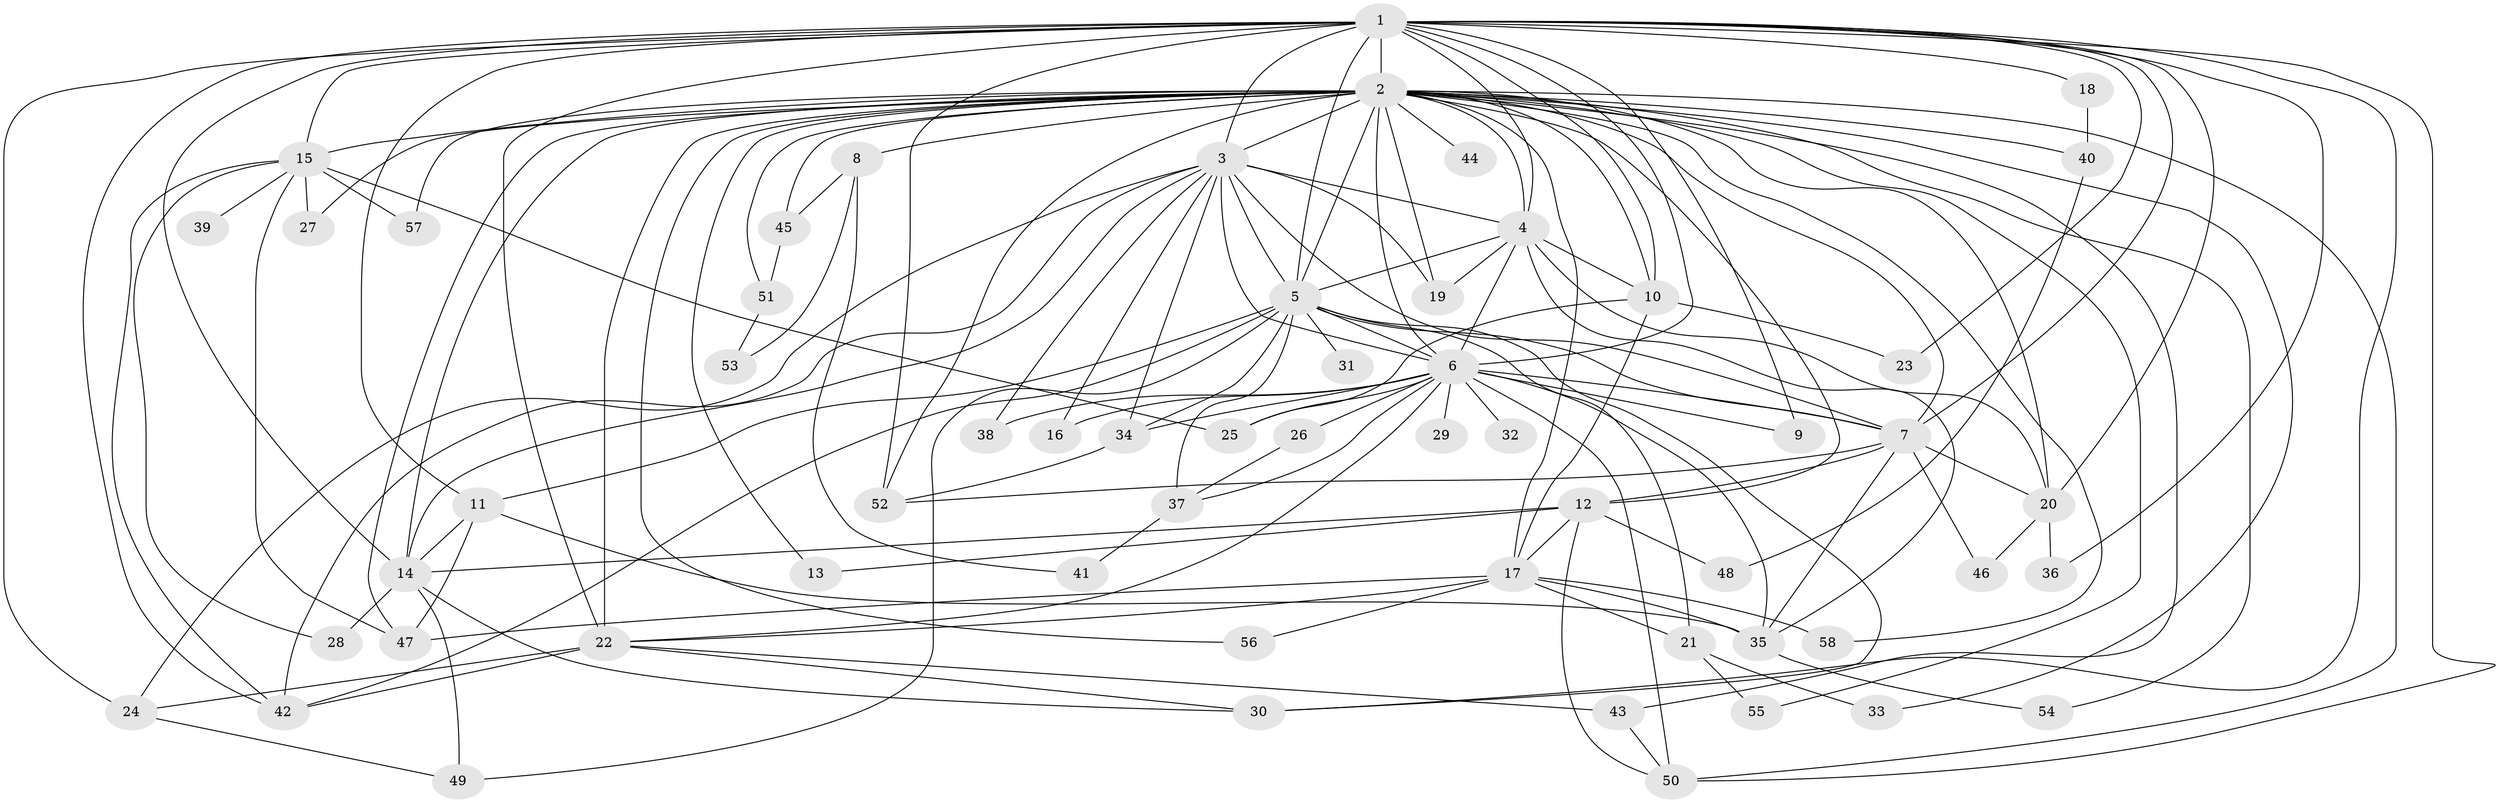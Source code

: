 // original degree distribution, {15: 0.008620689655172414, 21: 0.02586206896551724, 19: 0.008620689655172414, 14: 0.008620689655172414, 29: 0.017241379310344827, 16: 0.008620689655172414, 18: 0.008620689655172414, 6: 0.017241379310344827, 5: 0.06896551724137931, 2: 0.4827586206896552, 3: 0.25862068965517243, 8: 0.02586206896551724, 9: 0.008620689655172414, 4: 0.05172413793103448}
// Generated by graph-tools (version 1.1) at 2025/34/03/09/25 02:34:41]
// undirected, 58 vertices, 144 edges
graph export_dot {
graph [start="1"]
  node [color=gray90,style=filled];
  1;
  2;
  3;
  4;
  5;
  6;
  7;
  8;
  9;
  10;
  11;
  12;
  13;
  14;
  15;
  16;
  17;
  18;
  19;
  20;
  21;
  22;
  23;
  24;
  25;
  26;
  27;
  28;
  29;
  30;
  31;
  32;
  33;
  34;
  35;
  36;
  37;
  38;
  39;
  40;
  41;
  42;
  43;
  44;
  45;
  46;
  47;
  48;
  49;
  50;
  51;
  52;
  53;
  54;
  55;
  56;
  57;
  58;
  1 -- 2 [weight=8.0];
  1 -- 3 [weight=4.0];
  1 -- 4 [weight=2.0];
  1 -- 5 [weight=2.0];
  1 -- 6 [weight=3.0];
  1 -- 7 [weight=1.0];
  1 -- 9 [weight=1.0];
  1 -- 10 [weight=2.0];
  1 -- 11 [weight=1.0];
  1 -- 14 [weight=1.0];
  1 -- 15 [weight=3.0];
  1 -- 18 [weight=1.0];
  1 -- 20 [weight=1.0];
  1 -- 22 [weight=2.0];
  1 -- 23 [weight=1.0];
  1 -- 24 [weight=1.0];
  1 -- 30 [weight=1.0];
  1 -- 36 [weight=1.0];
  1 -- 42 [weight=1.0];
  1 -- 50 [weight=1.0];
  1 -- 52 [weight=1.0];
  2 -- 3 [weight=4.0];
  2 -- 4 [weight=10.0];
  2 -- 5 [weight=4.0];
  2 -- 6 [weight=7.0];
  2 -- 7 [weight=1.0];
  2 -- 8 [weight=2.0];
  2 -- 10 [weight=2.0];
  2 -- 12 [weight=2.0];
  2 -- 13 [weight=1.0];
  2 -- 14 [weight=1.0];
  2 -- 15 [weight=1.0];
  2 -- 17 [weight=1.0];
  2 -- 19 [weight=1.0];
  2 -- 20 [weight=1.0];
  2 -- 22 [weight=9.0];
  2 -- 27 [weight=1.0];
  2 -- 33 [weight=1.0];
  2 -- 40 [weight=1.0];
  2 -- 43 [weight=1.0];
  2 -- 44 [weight=1.0];
  2 -- 45 [weight=1.0];
  2 -- 47 [weight=2.0];
  2 -- 50 [weight=1.0];
  2 -- 51 [weight=1.0];
  2 -- 52 [weight=1.0];
  2 -- 54 [weight=1.0];
  2 -- 55 [weight=1.0];
  2 -- 56 [weight=1.0];
  2 -- 57 [weight=1.0];
  2 -- 58 [weight=1.0];
  3 -- 4 [weight=1.0];
  3 -- 5 [weight=1.0];
  3 -- 6 [weight=1.0];
  3 -- 7 [weight=2.0];
  3 -- 14 [weight=1.0];
  3 -- 16 [weight=1.0];
  3 -- 19 [weight=1.0];
  3 -- 24 [weight=1.0];
  3 -- 34 [weight=1.0];
  3 -- 38 [weight=1.0];
  3 -- 42 [weight=1.0];
  4 -- 5 [weight=2.0];
  4 -- 6 [weight=1.0];
  4 -- 10 [weight=1.0];
  4 -- 19 [weight=1.0];
  4 -- 20 [weight=1.0];
  4 -- 35 [weight=1.0];
  5 -- 6 [weight=1.0];
  5 -- 7 [weight=1.0];
  5 -- 11 [weight=1.0];
  5 -- 21 [weight=1.0];
  5 -- 30 [weight=1.0];
  5 -- 31 [weight=1.0];
  5 -- 34 [weight=1.0];
  5 -- 37 [weight=2.0];
  5 -- 42 [weight=1.0];
  5 -- 49 [weight=1.0];
  6 -- 7 [weight=1.0];
  6 -- 9 [weight=1.0];
  6 -- 16 [weight=1.0];
  6 -- 22 [weight=2.0];
  6 -- 25 [weight=1.0];
  6 -- 26 [weight=1.0];
  6 -- 29 [weight=1.0];
  6 -- 32 [weight=1.0];
  6 -- 34 [weight=1.0];
  6 -- 35 [weight=1.0];
  6 -- 37 [weight=1.0];
  6 -- 38 [weight=1.0];
  6 -- 50 [weight=1.0];
  7 -- 12 [weight=1.0];
  7 -- 20 [weight=1.0];
  7 -- 35 [weight=1.0];
  7 -- 46 [weight=1.0];
  7 -- 52 [weight=1.0];
  8 -- 41 [weight=1.0];
  8 -- 45 [weight=1.0];
  8 -- 53 [weight=1.0];
  10 -- 17 [weight=1.0];
  10 -- 23 [weight=1.0];
  10 -- 25 [weight=1.0];
  11 -- 14 [weight=1.0];
  11 -- 35 [weight=1.0];
  11 -- 47 [weight=1.0];
  12 -- 13 [weight=1.0];
  12 -- 14 [weight=1.0];
  12 -- 17 [weight=1.0];
  12 -- 48 [weight=1.0];
  12 -- 50 [weight=1.0];
  14 -- 28 [weight=1.0];
  14 -- 30 [weight=1.0];
  14 -- 49 [weight=1.0];
  15 -- 25 [weight=1.0];
  15 -- 27 [weight=1.0];
  15 -- 28 [weight=1.0];
  15 -- 39 [weight=2.0];
  15 -- 42 [weight=1.0];
  15 -- 47 [weight=1.0];
  15 -- 57 [weight=1.0];
  17 -- 21 [weight=1.0];
  17 -- 22 [weight=1.0];
  17 -- 35 [weight=1.0];
  17 -- 47 [weight=1.0];
  17 -- 56 [weight=1.0];
  17 -- 58 [weight=1.0];
  18 -- 40 [weight=1.0];
  20 -- 36 [weight=1.0];
  20 -- 46 [weight=1.0];
  21 -- 33 [weight=1.0];
  21 -- 55 [weight=1.0];
  22 -- 24 [weight=1.0];
  22 -- 30 [weight=1.0];
  22 -- 42 [weight=1.0];
  22 -- 43 [weight=1.0];
  24 -- 49 [weight=1.0];
  26 -- 37 [weight=1.0];
  34 -- 52 [weight=1.0];
  35 -- 54 [weight=1.0];
  37 -- 41 [weight=1.0];
  40 -- 48 [weight=1.0];
  43 -- 50 [weight=1.0];
  45 -- 51 [weight=1.0];
  51 -- 53 [weight=1.0];
}
